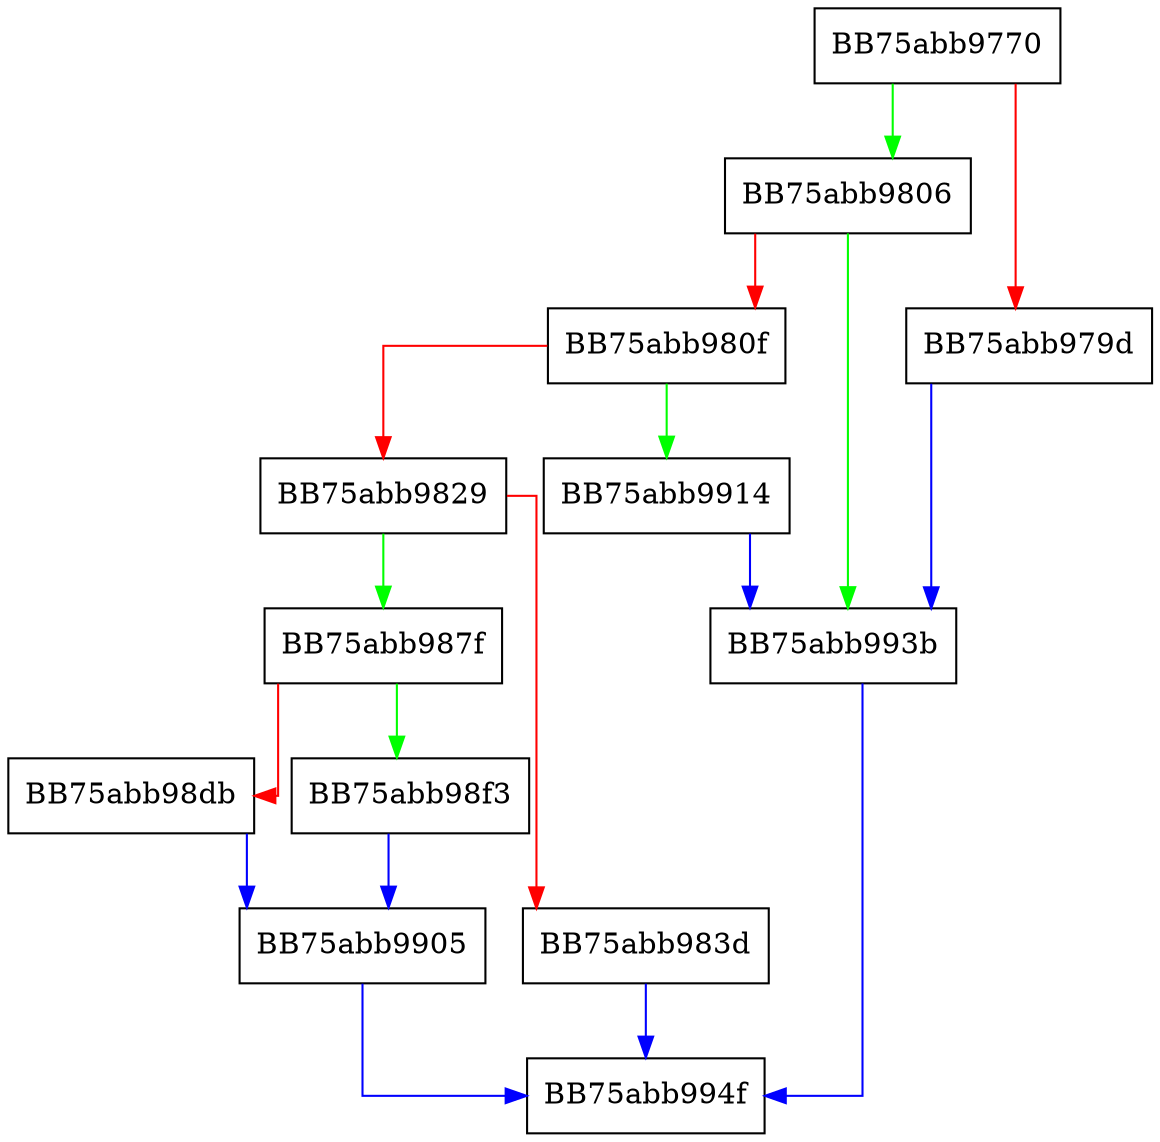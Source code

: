 digraph x32_syscall {
  node [shape="box"];
  graph [splines=ortho];
  BB75abb9770 -> BB75abb9806 [color="green"];
  BB75abb9770 -> BB75abb979d [color="red"];
  BB75abb979d -> BB75abb993b [color="blue"];
  BB75abb9806 -> BB75abb993b [color="green"];
  BB75abb9806 -> BB75abb980f [color="red"];
  BB75abb980f -> BB75abb9914 [color="green"];
  BB75abb980f -> BB75abb9829 [color="red"];
  BB75abb9829 -> BB75abb987f [color="green"];
  BB75abb9829 -> BB75abb983d [color="red"];
  BB75abb983d -> BB75abb994f [color="blue"];
  BB75abb987f -> BB75abb98f3 [color="green"];
  BB75abb987f -> BB75abb98db [color="red"];
  BB75abb98db -> BB75abb9905 [color="blue"];
  BB75abb98f3 -> BB75abb9905 [color="blue"];
  BB75abb9905 -> BB75abb994f [color="blue"];
  BB75abb9914 -> BB75abb993b [color="blue"];
  BB75abb993b -> BB75abb994f [color="blue"];
}